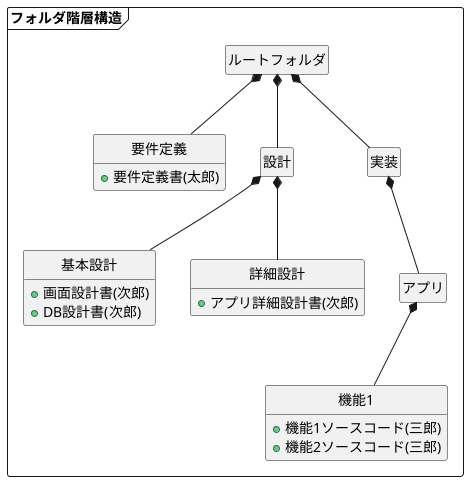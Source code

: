 @startuml

hide circle
hide empty members

package "フォルダ階層構造" <<Frame>> {
entity ルートフォルダ  {
}

entity 要件定義  {
  + 要件定義書(太郎)
}
entity 設計  {
}
entity 基本設計  {
  + 画面設計書(次郎)
  + DB設計書(次郎)
}
entity 詳細設計  {
  + アプリ詳細設計書(次郎)
}
entity 実装  {
}
entity アプリ  {
}
entity 機能1  {
  + 機能1ソースコード(三郎)
  + 機能2ソースコード(三郎)
}

ルートフォルダ *-- 要件定義
ルートフォルダ *-- 設計
ルートフォルダ *-- 実装
設計 *-- 基本設計
設計 *-- 詳細設計
実装 *-- アプリ
アプリ*-- 機能1

@enduml